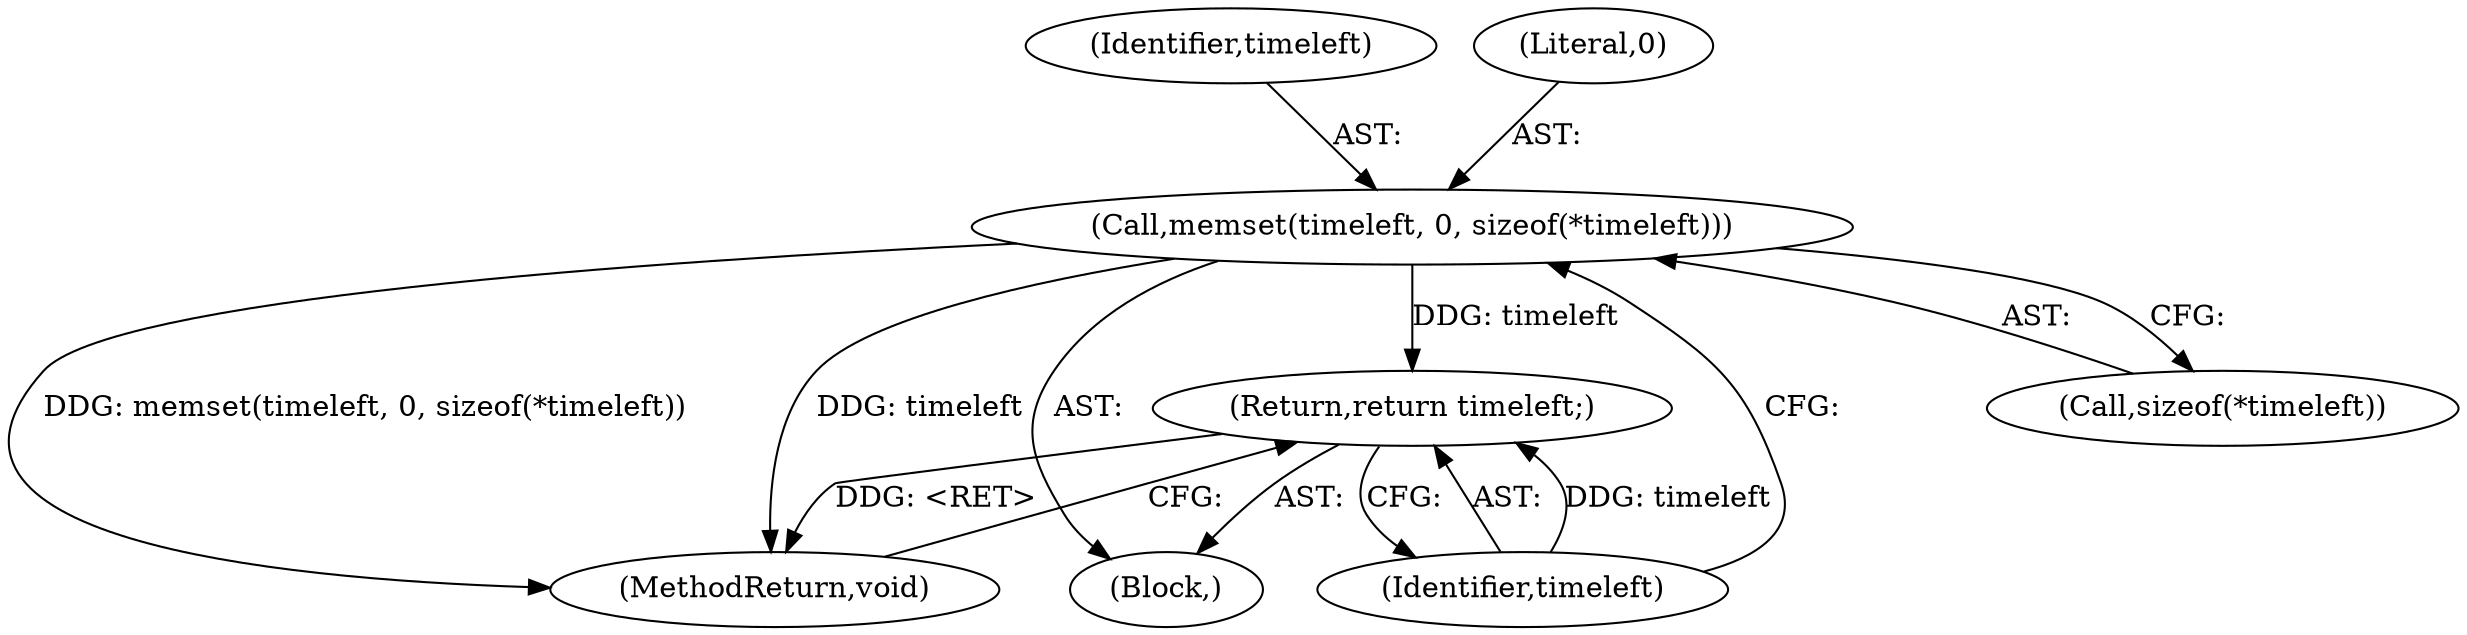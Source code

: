 digraph "0_openssl_f5c7f5dfbaf0d2f7d946d0fe86f08e6bcb36ed0d_0@API" {
"1000500" [label="(Call,memset(timeleft, 0, sizeof(*timeleft)))"];
"1000506" [label="(Return,return timeleft;)"];
"1000501" [label="(Identifier,timeleft)"];
"1000500" [label="(Call,memset(timeleft, 0, sizeof(*timeleft)))"];
"1000714" [label="(MethodReturn,void)"];
"1000499" [label="(Block,)"];
"1000502" [label="(Literal,0)"];
"1000507" [label="(Identifier,timeleft)"];
"1000503" [label="(Call,sizeof(*timeleft))"];
"1000506" [label="(Return,return timeleft;)"];
"1000500" -> "1000499"  [label="AST: "];
"1000500" -> "1000503"  [label="CFG: "];
"1000501" -> "1000500"  [label="AST: "];
"1000502" -> "1000500"  [label="AST: "];
"1000503" -> "1000500"  [label="AST: "];
"1000507" -> "1000500"  [label="CFG: "];
"1000500" -> "1000714"  [label="DDG: memset(timeleft, 0, sizeof(*timeleft))"];
"1000500" -> "1000714"  [label="DDG: timeleft"];
"1000500" -> "1000506"  [label="DDG: timeleft"];
"1000506" -> "1000499"  [label="AST: "];
"1000506" -> "1000507"  [label="CFG: "];
"1000507" -> "1000506"  [label="AST: "];
"1000714" -> "1000506"  [label="CFG: "];
"1000506" -> "1000714"  [label="DDG: <RET>"];
"1000507" -> "1000506"  [label="DDG: timeleft"];
}
